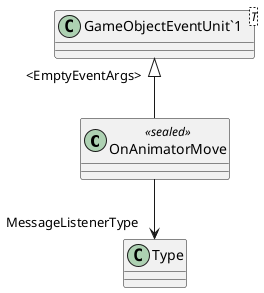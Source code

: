 @startuml
class OnAnimatorMove <<sealed>> {
}
class "GameObjectEventUnit`1"<T> {
}
"GameObjectEventUnit`1" "<EmptyEventArgs>" <|-- OnAnimatorMove
OnAnimatorMove --> "MessageListenerType" Type
@enduml
